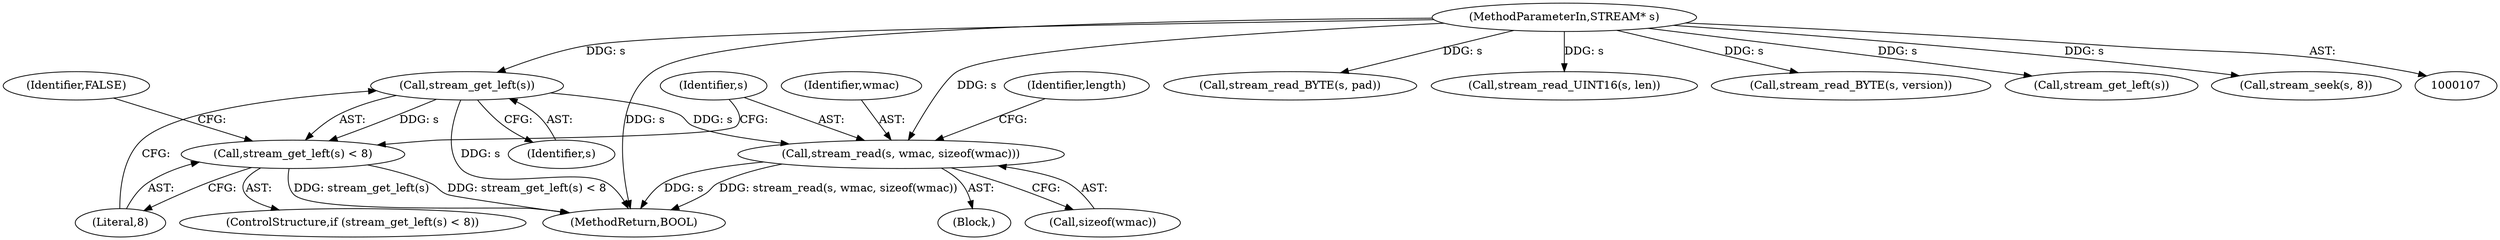 digraph "0_FreeRDP_7d58aac24fe20ffaad7bd9b40c9ddf457c1b06e7@pointer" {
"1000193" [label="(Call,stream_get_left(s))"];
"1000109" [label="(MethodParameterIn,STREAM* s)"];
"1000192" [label="(Call,stream_get_left(s) < 8)"];
"1000198" [label="(Call,stream_read(s, wmac, sizeof(wmac)))"];
"1000141" [label="(Call,stream_read_BYTE(s, pad))"];
"1000198" [label="(Call,stream_read(s, wmac, sizeof(wmac)))"];
"1000135" [label="(Call,stream_read_UINT16(s, len))"];
"1000201" [label="(Call,sizeof(wmac))"];
"1000194" [label="(Identifier,s)"];
"1000197" [label="(Identifier,FALSE)"];
"1000195" [label="(Literal,8)"];
"1000138" [label="(Call,stream_read_BYTE(s, version))"];
"1000204" [label="(Identifier,length)"];
"1000250" [label="(MethodReturn,BOOL)"];
"1000130" [label="(Call,stream_get_left(s))"];
"1000191" [label="(ControlStructure,if (stream_get_left(s) < 8))"];
"1000193" [label="(Call,stream_get_left(s))"];
"1000192" [label="(Call,stream_get_left(s) < 8)"];
"1000112" [label="(Block,)"];
"1000149" [label="(Call,stream_seek(s, 8))"];
"1000200" [label="(Identifier,wmac)"];
"1000109" [label="(MethodParameterIn,STREAM* s)"];
"1000199" [label="(Identifier,s)"];
"1000193" -> "1000192"  [label="AST: "];
"1000193" -> "1000194"  [label="CFG: "];
"1000194" -> "1000193"  [label="AST: "];
"1000195" -> "1000193"  [label="CFG: "];
"1000193" -> "1000250"  [label="DDG: s"];
"1000193" -> "1000192"  [label="DDG: s"];
"1000109" -> "1000193"  [label="DDG: s"];
"1000193" -> "1000198"  [label="DDG: s"];
"1000109" -> "1000107"  [label="AST: "];
"1000109" -> "1000250"  [label="DDG: s"];
"1000109" -> "1000130"  [label="DDG: s"];
"1000109" -> "1000135"  [label="DDG: s"];
"1000109" -> "1000138"  [label="DDG: s"];
"1000109" -> "1000141"  [label="DDG: s"];
"1000109" -> "1000149"  [label="DDG: s"];
"1000109" -> "1000198"  [label="DDG: s"];
"1000192" -> "1000191"  [label="AST: "];
"1000192" -> "1000195"  [label="CFG: "];
"1000195" -> "1000192"  [label="AST: "];
"1000197" -> "1000192"  [label="CFG: "];
"1000199" -> "1000192"  [label="CFG: "];
"1000192" -> "1000250"  [label="DDG: stream_get_left(s)"];
"1000192" -> "1000250"  [label="DDG: stream_get_left(s) < 8"];
"1000198" -> "1000112"  [label="AST: "];
"1000198" -> "1000201"  [label="CFG: "];
"1000199" -> "1000198"  [label="AST: "];
"1000200" -> "1000198"  [label="AST: "];
"1000201" -> "1000198"  [label="AST: "];
"1000204" -> "1000198"  [label="CFG: "];
"1000198" -> "1000250"  [label="DDG: s"];
"1000198" -> "1000250"  [label="DDG: stream_read(s, wmac, sizeof(wmac))"];
}
